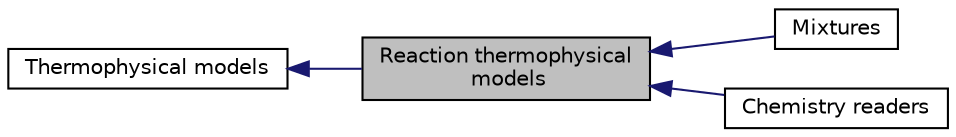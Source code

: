 digraph "Reaction thermophysical models"
{
  bgcolor="transparent";
  edge [fontname="Helvetica",fontsize="10",labelfontname="Helvetica",labelfontsize="10"];
  node [fontname="Helvetica",fontsize="10",shape=record];
  rankdir=LR;
  Node2 [label="Mixtures",height=0.2,width=0.4,color="black",URL="$group__grpReactionThermophysicalMixtures.html"];
  Node0 [label="Reaction thermophysical\l models",height=0.2,width=0.4,color="black", fillcolor="grey75", style="filled" fontcolor="black"];
  Node3 [label="Chemistry readers",height=0.2,width=0.4,color="black",URL="$group__grpReactionThermophysicalChemistryReaders.html"];
  Node1 [label="Thermophysical models",height=0.2,width=0.4,color="black",URL="$group__grpThermophysicalModels.html"];
  Node1->Node0 [shape=plaintext, color="midnightblue", dir="back", style="solid"];
  Node0->Node2 [shape=plaintext, color="midnightblue", dir="back", style="solid"];
  Node0->Node3 [shape=plaintext, color="midnightblue", dir="back", style="solid"];
}
